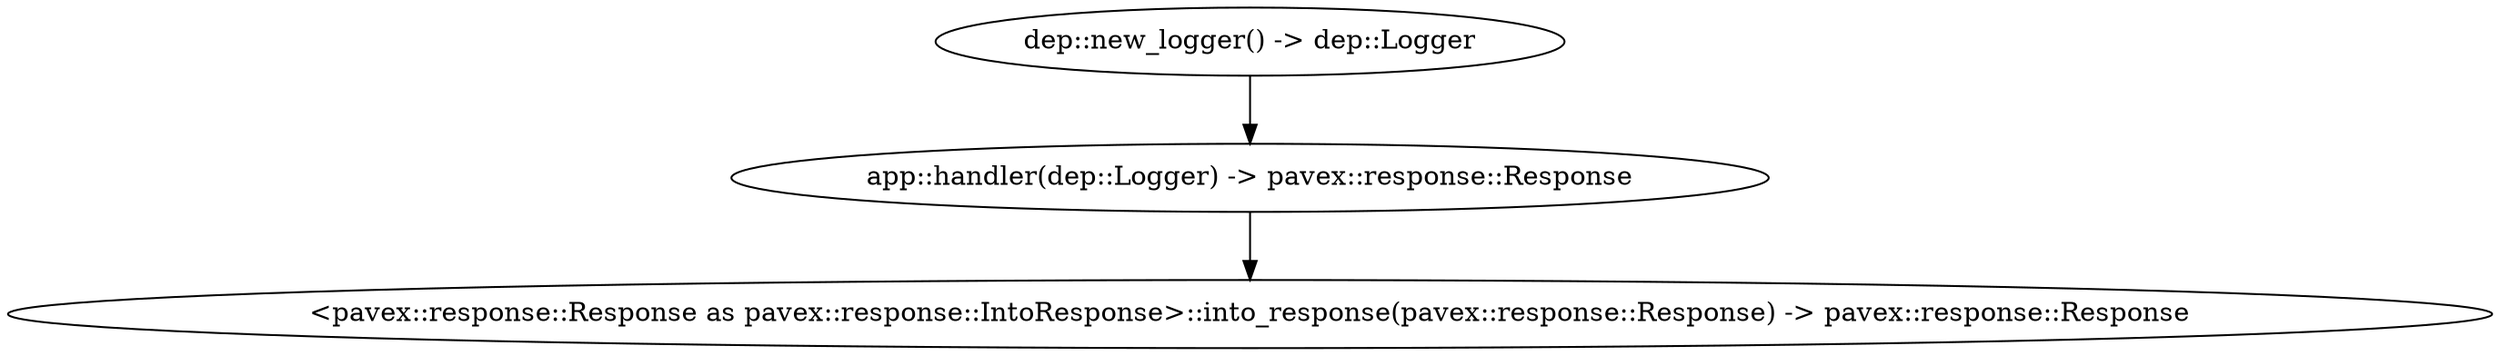 digraph "GET /home - 0" {
    0 [ label = "app::handler(dep::Logger) -> pavex::response::Response"]
    1 [ label = "dep::new_logger() -> dep::Logger"]
    2 [ label = "<pavex::response::Response as pavex::response::IntoResponse>::into_response(pavex::response::Response) -> pavex::response::Response"]
    1 -> 0 [ ]
    0 -> 2 [ ]
}

digraph "* /home - 0" {
    0 [ label = "pavex::router::default_fallback(&pavex::router::AllowedMethods) -> pavex::response::Response"]
    2 [ label = "<pavex::response::Response as pavex::response::IntoResponse>::into_response(pavex::response::Response) -> pavex::response::Response"]
    3 [ label = "&pavex::router::AllowedMethods"]
    0 -> 2 [ ]
    3 -> 0 [ ]
}

digraph app_state {
    0 [ label = "crate::ApplicationState() -> crate::ApplicationState"]
}